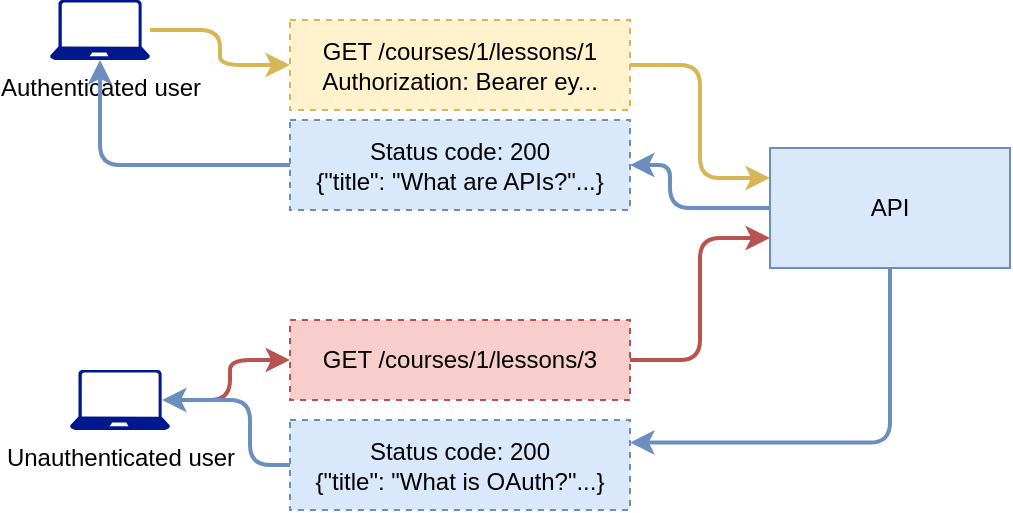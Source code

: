 <mxfile version="27.0.3" pages="6">
  <diagram name="12.1" id="YTiApTUe0Ti74qzOMq3D">
    <mxGraphModel dx="947" dy="569" grid="1" gridSize="10" guides="1" tooltips="1" connect="1" arrows="1" fold="1" page="1" pageScale="1" pageWidth="850" pageHeight="1100" math="0" shadow="0">
      <root>
        <mxCell id="0" />
        <mxCell id="1" parent="0" />
        <mxCell id="u0O9oHDy6e0sd8figSIr-6" style="edgeStyle=orthogonalEdgeStyle;rounded=1;orthogonalLoop=1;jettySize=auto;html=1;entryX=1;entryY=0.5;entryDx=0;entryDy=0;curved=0;fillColor=#dae8fc;strokeColor=#6c8ebf;strokeWidth=2;" edge="1" parent="1" source="x7CPs7mgxBJ3FO-aDUnE-1" target="u0O9oHDy6e0sd8figSIr-1">
          <mxGeometry relative="1" as="geometry">
            <Array as="points">
              <mxPoint x="410" y="194" />
              <mxPoint x="410" y="173" />
            </Array>
          </mxGeometry>
        </mxCell>
        <mxCell id="u0O9oHDy6e0sd8figSIr-10" style="edgeStyle=orthogonalEdgeStyle;rounded=1;orthogonalLoop=1;jettySize=auto;html=1;entryX=1;entryY=0.25;entryDx=0;entryDy=0;curved=0;fillColor=#dae8fc;strokeColor=#6c8ebf;strokeWidth=2;" edge="1" parent="1" source="x7CPs7mgxBJ3FO-aDUnE-1" target="u0O9oHDy6e0sd8figSIr-3">
          <mxGeometry relative="1" as="geometry">
            <Array as="points">
              <mxPoint x="520" y="311" />
            </Array>
          </mxGeometry>
        </mxCell>
        <mxCell id="x7CPs7mgxBJ3FO-aDUnE-1" value="API" style="rounded=0;whiteSpace=wrap;html=1;fillColor=#dae8fc;strokeColor=#6c8ebf;" vertex="1" parent="1">
          <mxGeometry x="460" y="164" width="120" height="60" as="geometry" />
        </mxCell>
        <mxCell id="u0O9oHDy6e0sd8figSIr-4" style="edgeStyle=orthogonalEdgeStyle;rounded=1;orthogonalLoop=1;jettySize=auto;html=1;fillColor=#fff2cc;strokeColor=#d6b656;strokeWidth=2;curved=0;" edge="1" parent="1" source="x7CPs7mgxBJ3FO-aDUnE-2" target="x7CPs7mgxBJ3FO-aDUnE-4">
          <mxGeometry relative="1" as="geometry" />
        </mxCell>
        <mxCell id="x7CPs7mgxBJ3FO-aDUnE-2" value="Authenticated user" style="sketch=0;aspect=fixed;pointerEvents=1;shadow=0;dashed=0;html=1;strokeColor=none;labelPosition=center;verticalLabelPosition=bottom;verticalAlign=top;align=center;fillColor=#00188D;shape=mxgraph.azure.laptop" vertex="1" parent="1">
          <mxGeometry x="100" y="90" width="50" height="30" as="geometry" />
        </mxCell>
        <mxCell id="u0O9oHDy6e0sd8figSIr-5" style="edgeStyle=orthogonalEdgeStyle;rounded=1;orthogonalLoop=1;jettySize=auto;html=1;entryX=0;entryY=0.25;entryDx=0;entryDy=0;fillColor=#fff2cc;strokeColor=#d6b656;strokeWidth=2;curved=0;" edge="1" parent="1" source="x7CPs7mgxBJ3FO-aDUnE-4" target="x7CPs7mgxBJ3FO-aDUnE-1">
          <mxGeometry relative="1" as="geometry" />
        </mxCell>
        <mxCell id="x7CPs7mgxBJ3FO-aDUnE-4" value="GET /courses/1/lessons/1&lt;div&gt;Authorization: Bearer ey...&lt;/div&gt;" style="text;html=1;align=center;verticalAlign=middle;whiteSpace=wrap;rounded=0;strokeColor=#d6b656;dashed=1;fillColor=#fff2cc;" vertex="1" parent="1">
          <mxGeometry x="220" y="100" width="170" height="45" as="geometry" />
        </mxCell>
        <mxCell id="u0O9oHDy6e0sd8figSIr-8" style="edgeStyle=orthogonalEdgeStyle;rounded=1;orthogonalLoop=1;jettySize=auto;html=1;entryX=0;entryY=0.5;entryDx=0;entryDy=0;fillColor=#f8cecc;strokeColor=#b85450;curved=0;strokeWidth=2;" edge="1" parent="1" source="x7CPs7mgxBJ3FO-aDUnE-7" target="x7CPs7mgxBJ3FO-aDUnE-9">
          <mxGeometry relative="1" as="geometry" />
        </mxCell>
        <mxCell id="x7CPs7mgxBJ3FO-aDUnE-7" value="Unauthenticated user" style="sketch=0;aspect=fixed;pointerEvents=1;shadow=0;dashed=0;html=1;strokeColor=none;labelPosition=center;verticalLabelPosition=bottom;verticalAlign=top;align=center;fillColor=#00188D;shape=mxgraph.azure.laptop" vertex="1" parent="1">
          <mxGeometry x="110" y="275" width="50" height="30" as="geometry" />
        </mxCell>
        <mxCell id="u0O9oHDy6e0sd8figSIr-9" style="edgeStyle=orthogonalEdgeStyle;rounded=1;orthogonalLoop=1;jettySize=auto;html=1;entryX=0;entryY=0.75;entryDx=0;entryDy=0;fillColor=#f8cecc;strokeColor=#b85450;curved=0;strokeWidth=2;" edge="1" parent="1" source="x7CPs7mgxBJ3FO-aDUnE-9" target="x7CPs7mgxBJ3FO-aDUnE-1">
          <mxGeometry relative="1" as="geometry" />
        </mxCell>
        <mxCell id="x7CPs7mgxBJ3FO-aDUnE-9" value="GET /courses/1/lessons/3" style="text;html=1;align=center;verticalAlign=middle;whiteSpace=wrap;rounded=0;strokeColor=#b85450;dashed=1;fillColor=#f8cecc;" vertex="1" parent="1">
          <mxGeometry x="220" y="250" width="170" height="40" as="geometry" />
        </mxCell>
        <mxCell id="u0O9oHDy6e0sd8figSIr-1" value="Status code: 200&lt;div&gt;{&quot;title&quot;: &quot;What are APIs?&quot;...}&lt;/div&gt;" style="text;html=1;align=center;verticalAlign=middle;whiteSpace=wrap;rounded=0;strokeColor=#6c8ebf;dashed=1;fillColor=#dae8fc;" vertex="1" parent="1">
          <mxGeometry x="220" y="150" width="170" height="45" as="geometry" />
        </mxCell>
        <mxCell id="u0O9oHDy6e0sd8figSIr-3" value="Status code: 200&lt;div&gt;{&quot;title&quot;: &quot;What is OAuth?&quot;...}&lt;/div&gt;" style="text;html=1;align=center;verticalAlign=middle;whiteSpace=wrap;rounded=0;strokeColor=#6c8ebf;dashed=1;fillColor=#dae8fc;" vertex="1" parent="1">
          <mxGeometry x="220" y="300" width="170" height="45" as="geometry" />
        </mxCell>
        <mxCell id="u0O9oHDy6e0sd8figSIr-7" style="edgeStyle=orthogonalEdgeStyle;rounded=1;orthogonalLoop=1;jettySize=auto;html=1;entryX=0.5;entryY=1;entryDx=0;entryDy=0;entryPerimeter=0;curved=0;fillColor=#dae8fc;strokeColor=#6c8ebf;strokeWidth=2;" edge="1" parent="1" source="u0O9oHDy6e0sd8figSIr-1" target="x7CPs7mgxBJ3FO-aDUnE-2">
          <mxGeometry relative="1" as="geometry" />
        </mxCell>
        <mxCell id="u0O9oHDy6e0sd8figSIr-12" style="edgeStyle=orthogonalEdgeStyle;rounded=1;orthogonalLoop=1;jettySize=auto;html=1;entryX=0.92;entryY=0.5;entryDx=0;entryDy=0;entryPerimeter=0;curved=0;fillColor=#dae8fc;strokeColor=#6c8ebf;strokeWidth=2;" edge="1" parent="1" source="u0O9oHDy6e0sd8figSIr-3" target="x7CPs7mgxBJ3FO-aDUnE-7">
          <mxGeometry relative="1" as="geometry">
            <Array as="points">
              <mxPoint x="200" y="323" />
              <mxPoint x="200" y="290" />
            </Array>
          </mxGeometry>
        </mxCell>
      </root>
    </mxGraphModel>
  </diagram>
  <diagram id="ZR0XCQf0cD9S-97wYYR5" name="12.2">
    <mxGraphModel grid="1" page="1" gridSize="10" guides="1" tooltips="1" connect="1" arrows="1" fold="1" pageScale="1" pageWidth="850" pageHeight="1100" math="0" shadow="0">
      <root>
        <mxCell id="0" />
        <mxCell id="1" parent="0" />
        <mxCell id="EbnGYY1hlEv5AWaO1sWR-17" style="edgeStyle=orthogonalEdgeStyle;rounded=0;orthogonalLoop=1;jettySize=auto;html=1;entryX=1;entryY=0.5;entryDx=0;entryDy=0;fillColor=#dae8fc;strokeColor=#6c8ebf;strokeWidth=2;" edge="1" parent="1" source="EbnGYY1hlEv5AWaO1sWR-1" target="EbnGYY1hlEv5AWaO1sWR-5">
          <mxGeometry relative="1" as="geometry" />
        </mxCell>
        <mxCell id="EbnGYY1hlEv5AWaO1sWR-1" value="API" style="rounded=0;whiteSpace=wrap;html=1;fillColor=#dae8fc;strokeColor=#6c8ebf;" vertex="1" parent="1">
          <mxGeometry x="490" y="110" width="120" height="60" as="geometry" />
        </mxCell>
        <mxCell id="EbnGYY1hlEv5AWaO1sWR-15" style="edgeStyle=orthogonalEdgeStyle;rounded=1;orthogonalLoop=1;jettySize=auto;html=1;entryX=0;entryY=0.5;entryDx=0;entryDy=0;fillColor=#fff2cc;strokeColor=#d6b656;strokeWidth=2;curved=0;" edge="1" parent="1" source="EbnGYY1hlEv5AWaO1sWR-2" target="EbnGYY1hlEv5AWaO1sWR-4">
          <mxGeometry relative="1" as="geometry" />
        </mxCell>
        <mxCell id="EbnGYY1hlEv5AWaO1sWR-19" style="edgeStyle=orthogonalEdgeStyle;rounded=1;orthogonalLoop=1;jettySize=auto;html=1;entryX=0;entryY=0.5;entryDx=0;entryDy=0;fillColor=#fff2cc;strokeColor=#d6b656;strokeWidth=2;curved=0;" edge="1" parent="1" source="EbnGYY1hlEv5AWaO1sWR-2" target="EbnGYY1hlEv5AWaO1sWR-6">
          <mxGeometry relative="1" as="geometry" />
        </mxCell>
        <mxCell id="EbnGYY1hlEv5AWaO1sWR-2" value="joe@apithreats.com" style="sketch=0;aspect=fixed;pointerEvents=1;shadow=0;dashed=0;html=1;strokeColor=none;labelPosition=center;verticalLabelPosition=bottom;verticalAlign=top;align=center;fillColor=#00188D;shape=mxgraph.azure.laptop" vertex="1" parent="1">
          <mxGeometry x="50" y="125" width="50" height="30" as="geometry" />
        </mxCell>
        <mxCell id="EbnGYY1hlEv5AWaO1sWR-16" style="edgeStyle=orthogonalEdgeStyle;rounded=1;orthogonalLoop=1;jettySize=auto;html=1;entryX=0;entryY=0.25;entryDx=0;entryDy=0;curved=0;fillColor=#fff2cc;strokeColor=#d6b656;strokeWidth=2;" edge="1" parent="1" source="EbnGYY1hlEv5AWaO1sWR-4" target="EbnGYY1hlEv5AWaO1sWR-1">
          <mxGeometry relative="1" as="geometry" />
        </mxCell>
        <mxCell id="EbnGYY1hlEv5AWaO1sWR-4" value="POST /students/register&lt;div&gt;{&quot;email&quot;: &quot;joe1@apithreats.com&quot;...}&lt;/div&gt;" style="text;html=1;align=left;verticalAlign=middle;whiteSpace=wrap;rounded=0;spacingTop=0;spacing=10;strokeColor=#d6b656;dashed=1;fillColor=#fff2cc;" vertex="1" parent="1">
          <mxGeometry x="200" y="40" width="210" height="60" as="geometry" />
        </mxCell>
        <mxCell id="EbnGYY1hlEv5AWaO1sWR-5" value="Status code: 201&lt;div&gt;{&quot;coupon_code&quot;: &quot;&lt;span style=&quot;background-color: transparent;&quot;&gt;3ad3ae88&quot;...}&lt;/span&gt;&lt;/div&gt;" style="text;html=1;align=left;verticalAlign=middle;whiteSpace=wrap;rounded=0;spacingTop=0;spacing=10;strokeColor=#6c8ebf;dashed=1;fillColor=#dae8fc;" vertex="1" parent="1">
          <mxGeometry x="200" y="110" width="210" height="60" as="geometry" />
        </mxCell>
        <mxCell id="EbnGYY1hlEv5AWaO1sWR-20" style="edgeStyle=orthogonalEdgeStyle;rounded=1;orthogonalLoop=1;jettySize=auto;html=1;entryX=0;entryY=0.75;entryDx=0;entryDy=0;curved=0;fillColor=#fff2cc;strokeColor=#d6b656;strokeWidth=2;" edge="1" parent="1" source="EbnGYY1hlEv5AWaO1sWR-6" target="EbnGYY1hlEv5AWaO1sWR-1">
          <mxGeometry relative="1" as="geometry" />
        </mxCell>
        <mxCell id="EbnGYY1hlEv5AWaO1sWR-6" value="POST /courses/1/register&lt;div&gt;{&quot;coupon_code&quot;: &quot;&lt;span style=&quot;background-color: transparent;&quot;&gt;3ad3ae88&lt;/span&gt;&lt;span style=&quot;background-color: transparent; color: light-dark(rgb(0, 0, 0), rgb(255, 255, 255));&quot;&gt;&quot;...}&lt;/span&gt;&lt;/div&gt;" style="text;html=1;align=left;verticalAlign=middle;whiteSpace=wrap;rounded=0;spacingTop=0;spacing=10;strokeColor=#d6b656;dashed=1;fillColor=#fff2cc;" vertex="1" parent="1">
          <mxGeometry x="200" y="180" width="210" height="60" as="geometry" />
        </mxCell>
        <mxCell id="EbnGYY1hlEv5AWaO1sWR-18" style="edgeStyle=orthogonalEdgeStyle;rounded=0;orthogonalLoop=1;jettySize=auto;html=1;entryX=0.92;entryY=0.5;entryDx=0;entryDy=0;entryPerimeter=0;fillColor=#dae8fc;strokeColor=#6c8ebf;strokeWidth=2;" edge="1" parent="1" source="EbnGYY1hlEv5AWaO1sWR-5" target="EbnGYY1hlEv5AWaO1sWR-2">
          <mxGeometry relative="1" as="geometry" />
        </mxCell>
      </root>
    </mxGraphModel>
  </diagram>
  <diagram id="YkL3_N4TDA1WWoIZX7es" name="12.3">
    <mxGraphModel dx="719" dy="432" grid="1" gridSize="10" guides="1" tooltips="1" connect="1" arrows="1" fold="1" page="1" pageScale="1" pageWidth="850" pageHeight="1100" math="0" shadow="0">
      <root>
        <mxCell id="0" />
        <mxCell id="1" parent="0" />
        <mxCell id="eQ1JyxhbK6dKBmSwNFS0-9" style="edgeStyle=orthogonalEdgeStyle;rounded=1;orthogonalLoop=1;jettySize=auto;html=1;entryX=1;entryY=0.5;entryDx=0;entryDy=0;fillColor=#dae8fc;strokeColor=#6c8ebf;curved=0;strokeWidth=2;" edge="1" parent="1" source="eQ1JyxhbK6dKBmSwNFS0-1" target="eQ1JyxhbK6dKBmSwNFS0-5">
          <mxGeometry relative="1" as="geometry" />
        </mxCell>
        <mxCell id="eQ1JyxhbK6dKBmSwNFS0-1" value="API" style="rounded=0;whiteSpace=wrap;html=1;fillColor=#dae8fc;strokeColor=#6c8ebf;" vertex="1" parent="1">
          <mxGeometry x="500" y="155" width="120" height="60" as="geometry" />
        </mxCell>
        <mxCell id="eQ1JyxhbK6dKBmSwNFS0-7" style="edgeStyle=orthogonalEdgeStyle;rounded=1;orthogonalLoop=1;jettySize=auto;html=1;entryX=0;entryY=0.5;entryDx=0;entryDy=0;fillColor=#fff2cc;strokeColor=#d6b656;strokeWidth=2;curved=0;" edge="1" parent="1" source="eQ1JyxhbK6dKBmSwNFS0-2" target="eQ1JyxhbK6dKBmSwNFS0-4">
          <mxGeometry relative="1" as="geometry" />
        </mxCell>
        <mxCell id="eQ1JyxhbK6dKBmSwNFS0-2" value="Student" style="sketch=0;aspect=fixed;pointerEvents=1;shadow=0;dashed=0;html=1;strokeColor=none;labelPosition=center;verticalLabelPosition=bottom;verticalAlign=top;align=center;fillColor=#00188D;shape=mxgraph.azure.laptop" vertex="1" parent="1">
          <mxGeometry x="80" y="170" width="50" height="30" as="geometry" />
        </mxCell>
        <mxCell id="eQ1JyxhbK6dKBmSwNFS0-8" style="edgeStyle=orthogonalEdgeStyle;rounded=1;orthogonalLoop=1;jettySize=auto;html=1;entryX=0;entryY=0.25;entryDx=0;entryDy=0;fillColor=#fff2cc;strokeColor=#d6b656;strokeWidth=2;curved=0;" edge="1" parent="1" source="eQ1JyxhbK6dKBmSwNFS0-4" target="eQ1JyxhbK6dKBmSwNFS0-1">
          <mxGeometry relative="1" as="geometry" />
        </mxCell>
        <mxCell id="eQ1JyxhbK6dKBmSwNFS0-4" value="GET /admin/students" style="text;html=1;align=center;verticalAlign=middle;whiteSpace=wrap;rounded=0;strokeColor=#d6b656;dashed=1;fillColor=#fff2cc;" vertex="1" parent="1">
          <mxGeometry x="250" y="140" width="150" height="30" as="geometry" />
        </mxCell>
        <mxCell id="eQ1JyxhbK6dKBmSwNFS0-10" style="edgeStyle=orthogonalEdgeStyle;rounded=1;orthogonalLoop=1;jettySize=auto;html=1;fillColor=#dae8fc;strokeColor=#6c8ebf;curved=0;strokeWidth=2;" edge="1" parent="1" source="eQ1JyxhbK6dKBmSwNFS0-5" target="eQ1JyxhbK6dKBmSwNFS0-2">
          <mxGeometry relative="1" as="geometry" />
        </mxCell>
        <mxCell id="eQ1JyxhbK6dKBmSwNFS0-5" value="Status code: 200&lt;div&gt;{&quot;students&quot;: [{&quot;id&quot;:&amp;nbsp;&lt;span style=&quot;background-color: transparent;&quot;&gt;1892a493&quot;...}...]&lt;/span&gt;&lt;/div&gt;" style="text;html=1;align=center;verticalAlign=middle;whiteSpace=wrap;rounded=0;strokeColor=#6c8ebf;dashed=1;fillColor=#dae8fc;" vertex="1" parent="1">
          <mxGeometry x="225" y="200" width="200" height="50" as="geometry" />
        </mxCell>
      </root>
    </mxGraphModel>
  </diagram>
  <diagram id="IZDYkwiZMORZTZV3DkK4" name="12.4">
    <mxGraphModel grid="1" page="1" gridSize="10" guides="1" tooltips="1" connect="1" arrows="1" fold="1" pageScale="1" pageWidth="850" pageHeight="1100" math="0" shadow="0">
      <root>
        <mxCell id="0" />
        <mxCell id="1" parent="0" />
        <mxCell id="cTCjziMQN7F3b6weELYR-13" style="edgeStyle=orthogonalEdgeStyle;rounded=1;orthogonalLoop=1;jettySize=auto;html=1;entryX=1;entryY=0.5;entryDx=0;entryDy=0;fillColor=#dae8fc;strokeColor=#6c8ebf;curved=0;strokeWidth=2;" edge="1" parent="1" source="cTCjziMQN7F3b6weELYR-1" target="cTCjziMQN7F3b6weELYR-11">
          <mxGeometry relative="1" as="geometry">
            <Array as="points">
              <mxPoint x="550" y="310" />
            </Array>
          </mxGeometry>
        </mxCell>
        <mxCell id="cTCjziMQN7F3b6weELYR-1" value="API" style="rounded=0;whiteSpace=wrap;html=1;fillColor=#dae8fc;strokeColor=#6c8ebf;" vertex="1" parent="1">
          <mxGeometry x="490" y="230" width="120" height="60" as="geometry" />
        </mxCell>
        <mxCell id="cTCjziMQN7F3b6weELYR-9" style="edgeStyle=orthogonalEdgeStyle;rounded=1;orthogonalLoop=1;jettySize=auto;html=1;entryX=0;entryY=0.5;entryDx=0;entryDy=0;fillColor=#fff2cc;strokeColor=#d6b656;strokeWidth=2;curved=0;" edge="1" parent="1" source="cTCjziMQN7F3b6weELYR-2" target="cTCjziMQN7F3b6weELYR-7">
          <mxGeometry relative="1" as="geometry" />
        </mxCell>
        <mxCell id="cTCjziMQN7F3b6weELYR-2" value="" style="sketch=0;aspect=fixed;pointerEvents=1;shadow=0;dashed=0;html=1;strokeColor=none;labelPosition=center;verticalLabelPosition=bottom;verticalAlign=top;align=center;fillColor=#00188D;shape=mxgraph.azure.laptop" vertex="1" parent="1">
          <mxGeometry x="120" y="245" width="50" height="30" as="geometry" />
        </mxCell>
        <mxCell id="cTCjziMQN7F3b6weELYR-3" value="" style="rounded=0;whiteSpace=wrap;html=1;fillColor=#f5f5f5;fontColor=#333333;strokeColor=#666666;" vertex="1" parent="1">
          <mxGeometry x="230" y="55" width="200" height="160" as="geometry" />
        </mxCell>
        <mxCell id="cTCjziMQN7F3b6weELYR-4" value="OpenAPI: 3.1.0&lt;div&gt;paths:&lt;/div&gt;&lt;div&gt;&amp;nbsp; /students/register:&lt;/div&gt;&lt;div&gt;&amp;nbsp; &amp;nbsp; post:&lt;/div&gt;&lt;div&gt;&amp;nbsp; &amp;nbsp; &amp;nbsp; ...&lt;/div&gt;&lt;div&gt;&amp;nbsp; /courses/{course_id}/details&lt;/div&gt;&lt;div&gt;&amp;nbsp; &amp;nbsp; get:&lt;/div&gt;&lt;div&gt;&amp;nbsp; &amp;nbsp; &amp;nbsp; ...&lt;/div&gt;" style="text;html=1;align=left;verticalAlign=middle;whiteSpace=wrap;rounded=0;strokeColor=#82b366;dashed=1;spacing=10;fillColor=#d5e8d4;" vertex="1" parent="1">
          <mxGeometry x="240" y="65" width="180" height="140" as="geometry" />
        </mxCell>
        <mxCell id="cTCjziMQN7F3b6weELYR-8" style="edgeStyle=orthogonalEdgeStyle;rounded=0;orthogonalLoop=1;jettySize=auto;html=1;entryX=0.5;entryY=0;entryDx=0;entryDy=0;fillColor=#f8cecc;strokeColor=#b85450;strokeWidth=2;" edge="1" parent="1" source="cTCjziMQN7F3b6weELYR-5" target="cTCjziMQN7F3b6weELYR-7">
          <mxGeometry relative="1" as="geometry" />
        </mxCell>
        <mxCell id="cTCjziMQN7F3b6weELYR-5" value="" style="text;html=1;align=center;verticalAlign=middle;whiteSpace=wrap;rounded=0;strokeColor=#b85450;fillColor=none;strokeWidth=2;" vertex="1" parent="1">
          <mxGeometry x="250" y="149" width="160" height="36" as="geometry" />
        </mxCell>
        <mxCell id="cTCjziMQN7F3b6weELYR-10" style="edgeStyle=orthogonalEdgeStyle;rounded=1;orthogonalLoop=1;jettySize=auto;html=1;entryX=0;entryY=0.5;entryDx=0;entryDy=0;fillColor=#fff2cc;strokeColor=#d6b656;strokeWidth=2;curved=0;" edge="1" parent="1" source="cTCjziMQN7F3b6weELYR-7" target="cTCjziMQN7F3b6weELYR-1">
          <mxGeometry relative="1" as="geometry" />
        </mxCell>
        <mxCell id="cTCjziMQN7F3b6weELYR-7" value="GET /courses/1/details" style="text;html=1;align=center;verticalAlign=middle;whiteSpace=wrap;rounded=0;fillColor=#fff2cc;strokeColor=#d6b656;dashed=1;" vertex="1" parent="1">
          <mxGeometry x="255" y="245" width="150" height="30" as="geometry" />
        </mxCell>
        <mxCell id="cTCjziMQN7F3b6weELYR-11" value="Status code: 404&lt;div&gt;{&quot;detail&quot;: &quot;Not found&quot;}&lt;/div&gt;" style="text;html=1;align=center;verticalAlign=middle;whiteSpace=wrap;rounded=0;fillColor=#dae8fc;strokeColor=#6c8ebf;dashed=1;" vertex="1" parent="1">
          <mxGeometry x="255" y="290" width="150" height="40" as="geometry" />
        </mxCell>
        <mxCell id="cTCjziMQN7F3b6weELYR-14" style="edgeStyle=orthogonalEdgeStyle;rounded=1;orthogonalLoop=1;jettySize=auto;html=1;entryX=0.5;entryY=1;entryDx=0;entryDy=0;entryPerimeter=0;fillColor=#dae8fc;strokeColor=#6c8ebf;curved=0;strokeWidth=2;" edge="1" parent="1" source="cTCjziMQN7F3b6weELYR-11" target="cTCjziMQN7F3b6weELYR-2">
          <mxGeometry relative="1" as="geometry" />
        </mxCell>
      </root>
    </mxGraphModel>
  </diagram>
  <diagram id="NeOjkTq56tb71ta-vepD" name="12.5">
    <mxGraphModel dx="719" dy="432" grid="1" gridSize="10" guides="1" tooltips="1" connect="1" arrows="1" fold="1" page="1" pageScale="1" pageWidth="850" pageHeight="1100" math="0" shadow="0">
      <root>
        <mxCell id="0" />
        <mxCell id="1" parent="0" />
        <mxCell id="ub1fWf0QNTLTUtTTSS6L-7" style="edgeStyle=orthogonalEdgeStyle;rounded=1;orthogonalLoop=1;jettySize=auto;html=1;entryX=1;entryY=0.5;entryDx=0;entryDy=0;fillColor=#dae8fc;strokeColor=#6c8ebf;curved=0;strokeWidth=2;" edge="1" parent="1" source="8Gc_BLz5lLQRwL54R7-Y-1" target="ub1fWf0QNTLTUtTTSS6L-5">
          <mxGeometry relative="1" as="geometry">
            <Array as="points">
              <mxPoint x="580" y="345" />
            </Array>
          </mxGeometry>
        </mxCell>
        <mxCell id="8Gc_BLz5lLQRwL54R7-Y-1" value="API" style="rounded=0;whiteSpace=wrap;html=1;fillColor=#dae8fc;strokeColor=#6c8ebf;" vertex="1" parent="1">
          <mxGeometry x="520" y="250" width="120" height="60" as="geometry" />
        </mxCell>
        <mxCell id="8Gc_BLz5lLQRwL54R7-Y-3" style="edgeStyle=orthogonalEdgeStyle;rounded=1;orthogonalLoop=1;jettySize=auto;html=1;fillColor=#fff2cc;strokeColor=#d6b656;strokeWidth=2;curved=0;" edge="1" parent="1" source="8Gc_BLz5lLQRwL54R7-Y-2" target="8Gc_BLz5lLQRwL54R7-Y-1">
          <mxGeometry relative="1" as="geometry" />
        </mxCell>
        <mxCell id="8Gc_BLz5lLQRwL54R7-Y-2" value="" style="sketch=0;aspect=fixed;pointerEvents=1;shadow=0;dashed=0;html=1;strokeColor=none;labelPosition=center;verticalLabelPosition=bottom;verticalAlign=top;align=center;fillColor=#00188D;shape=mxgraph.azure.laptop" vertex="1" parent="1">
          <mxGeometry x="220" y="265" width="50" height="30" as="geometry" />
        </mxCell>
        <mxCell id="8Gc_BLz5lLQRwL54R7-Y-4" value="GET /courses?topic=apis" style="text;html=1;align=center;verticalAlign=middle;whiteSpace=wrap;rounded=0;fillColor=#fff2cc;strokeColor=#d6b656;dashed=1;" vertex="1" parent="1">
          <mxGeometry x="310" y="240" width="170" height="30" as="geometry" />
        </mxCell>
        <mxCell id="ub1fWf0QNTLTUtTTSS6L-1" value="" style="rounded=0;whiteSpace=wrap;html=1;fillColor=#f5f5f5;fontColor=#333333;strokeColor=#666666;" vertex="1" parent="1">
          <mxGeometry x="285" y="20" width="200" height="190" as="geometry" />
        </mxCell>
        <mxCell id="ub1fWf0QNTLTUtTTSS6L-2" value="OpenAPI: 3.1.0&lt;div&gt;paths:&lt;/div&gt;&lt;div&gt;&amp;nbsp; /courses&lt;/div&gt;&lt;div&gt;&amp;nbsp; &amp;nbsp; get:&lt;/div&gt;&lt;div&gt;&amp;nbsp; &amp;nbsp; &amp;nbsp; parameters:&lt;/div&gt;&lt;div&gt;&amp;nbsp; &amp;nbsp; &amp;nbsp; &amp;nbsp; - name: topic&lt;/div&gt;&lt;div&gt;&amp;nbsp; &amp;nbsp; &amp;nbsp; &amp;nbsp; &amp;nbsp; in: query&lt;/div&gt;&lt;div&gt;&amp;nbsp; &amp;nbsp; &amp;nbsp; &amp;nbsp; &amp;nbsp; required: false&lt;/div&gt;&lt;div&gt;&amp;nbsp; &amp;nbsp; &amp;nbsp; &amp;nbsp; &amp;nbsp; schema:&lt;/div&gt;&lt;div&gt;&amp;nbsp; &amp;nbsp; &amp;nbsp; &amp;nbsp; &amp;nbsp; &amp;nbsp; type: string&lt;/div&gt;&lt;div&gt;&amp;nbsp; &amp;nbsp; &amp;nbsp; ...&lt;/div&gt;" style="text;html=1;align=left;verticalAlign=middle;whiteSpace=wrap;rounded=0;strokeColor=#82b366;dashed=1;spacing=10;fillColor=#d5e8d4;" vertex="1" parent="1">
          <mxGeometry x="295" y="30" width="180" height="170" as="geometry" />
        </mxCell>
        <mxCell id="ub1fWf0QNTLTUtTTSS6L-3" style="edgeStyle=orthogonalEdgeStyle;rounded=1;orthogonalLoop=1;jettySize=auto;html=1;entryX=0.5;entryY=0;entryDx=0;entryDy=0;fillColor=#f8cecc;strokeColor=#b85450;strokeWidth=2;curved=0;" edge="1" parent="1" source="ub1fWf0QNTLTUtTTSS6L-4" target="8Gc_BLz5lLQRwL54R7-Y-4">
          <mxGeometry relative="1" as="geometry">
            <mxPoint x="385" y="240" as="targetPoint" />
          </mxGeometry>
        </mxCell>
        <mxCell id="ub1fWf0QNTLTUtTTSS6L-4" value="" style="text;html=1;align=center;verticalAlign=middle;whiteSpace=wrap;rounded=0;strokeColor=#b85450;fillColor=none;strokeWidth=2;" vertex="1" parent="1">
          <mxGeometry x="315" y="107" width="118" height="80" as="geometry" />
        </mxCell>
        <mxCell id="ub1fWf0QNTLTUtTTSS6L-5" value="Status code: 422&lt;div&gt;{&quot;detail&quot;: &quot;Parameter not supported: topic&quot;}&lt;/div&gt;" style="text;html=1;align=left;verticalAlign=middle;whiteSpace=wrap;rounded=0;fillColor=#dae8fc;strokeColor=#6c8ebf;dashed=1;spacing=10;" vertex="1" parent="1">
          <mxGeometry x="280" y="320" width="250" height="50" as="geometry" />
        </mxCell>
        <mxCell id="ub1fWf0QNTLTUtTTSS6L-9" style="edgeStyle=orthogonalEdgeStyle;rounded=1;orthogonalLoop=1;jettySize=auto;html=1;entryX=0.505;entryY=1.077;entryDx=0;entryDy=0;entryPerimeter=0;exitX=0;exitY=0.5;exitDx=0;exitDy=0;fillColor=#dae8fc;strokeColor=#6c8ebf;curved=0;strokeWidth=2;" edge="1" parent="1" source="ub1fWf0QNTLTUtTTSS6L-5">
          <mxGeometry relative="1" as="geometry">
            <mxPoint x="257" y="349.9" as="sourcePoint" />
            <mxPoint x="245.25" y="297.31" as="targetPoint" />
            <Array as="points">
              <mxPoint x="245" y="345" />
            </Array>
          </mxGeometry>
        </mxCell>
      </root>
    </mxGraphModel>
  </diagram>
  <diagram id="nYxCAv5-GUp2wuK17GvB" name="12.6">
    <mxGraphModel dx="1042" dy="626" grid="1" gridSize="10" guides="1" tooltips="1" connect="1" arrows="1" fold="1" page="1" pageScale="1" pageWidth="850" pageHeight="1100" math="0" shadow="0">
      <root>
        <mxCell id="0" />
        <mxCell id="1" parent="0" />
      </root>
    </mxGraphModel>
  </diagram>
</mxfile>
